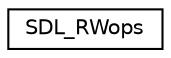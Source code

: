 digraph "Graphical Class Hierarchy"
{
  edge [fontname="Helvetica",fontsize="10",labelfontname="Helvetica",labelfontsize="10"];
  node [fontname="Helvetica",fontsize="10",shape=record];
  rankdir="LR";
  Node1 [label="SDL_RWops",height=0.2,width=0.4,color="black", fillcolor="white", style="filled",URL="$struct_s_d_l___r_wops.html"];
}
